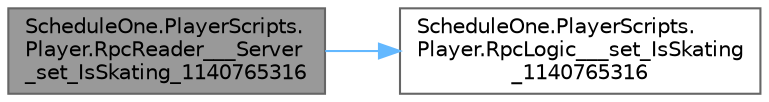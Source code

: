 digraph "ScheduleOne.PlayerScripts.Player.RpcReader___Server_set_IsSkating_1140765316"
{
 // LATEX_PDF_SIZE
  bgcolor="transparent";
  edge [fontname=Helvetica,fontsize=10,labelfontname=Helvetica,labelfontsize=10];
  node [fontname=Helvetica,fontsize=10,shape=box,height=0.2,width=0.4];
  rankdir="LR";
  Node1 [id="Node000001",label="ScheduleOne.PlayerScripts.\lPlayer.RpcReader___Server\l_set_IsSkating_1140765316",height=0.2,width=0.4,color="gray40", fillcolor="grey60", style="filled", fontcolor="black",tooltip=" "];
  Node1 -> Node2 [id="edge1_Node000001_Node000002",color="steelblue1",style="solid",tooltip=" "];
  Node2 [id="Node000002",label="ScheduleOne.PlayerScripts.\lPlayer.RpcLogic___set_IsSkating\l_1140765316",height=0.2,width=0.4,color="grey40", fillcolor="white", style="filled",URL="$class_schedule_one_1_1_player_scripts_1_1_player.html#aee96ca2a531323514af2b2a726fbb09f",tooltip=" "];
}
